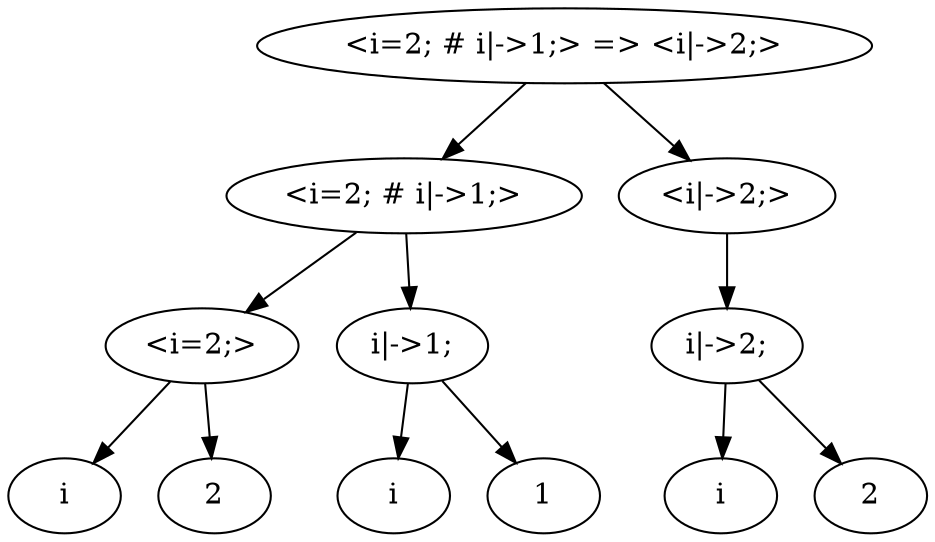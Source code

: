   digraph G {
      
      1 [label="<i=2; # i|->1;> => <i|->2;>"];
      2 [label="<i=2; # i|->1;>"];
      3 [label="<i|->2;>"];
      4 [label="<i=2;>"];
      5[label = "i|->1;"];
      6[label = "i|->2;"];
      7[label="i"];
      8[label="2"];
      9[label="i"];
      10[label="1"];
       11[label="i"];
      12[label="2"];
      1 ->2;
      1-> 3;
      2->4;
      2->5;
      3->6;
      4->7;
      4->8;
      5->9;
      5->10;
      6->11;
      6->12;
  }
